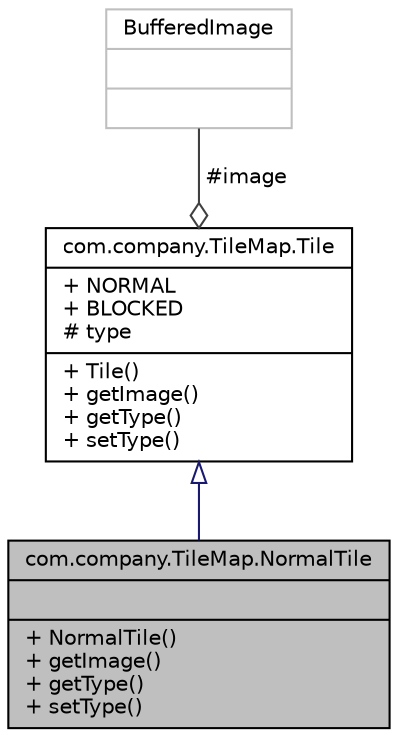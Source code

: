 digraph "com.company.TileMap.NormalTile"
{
 // LATEX_PDF_SIZE
  edge [fontname="Helvetica",fontsize="10",labelfontname="Helvetica",labelfontsize="10"];
  node [fontname="Helvetica",fontsize="10",shape=record];
  Node1 [label="{com.company.TileMap.NormalTile\n||+ NormalTile()\l+ getImage()\l+ getType()\l+ setType()\l}",height=0.2,width=0.4,color="black", fillcolor="grey75", style="filled", fontcolor="black",tooltip=" "];
  Node2 -> Node1 [dir="back",color="midnightblue",fontsize="10",style="solid",arrowtail="onormal",fontname="Helvetica"];
  Node2 [label="{com.company.TileMap.Tile\n|+ NORMAL\l+ BLOCKED\l# type\l|+ Tile()\l+ getImage()\l+ getType()\l+ setType()\l}",height=0.2,width=0.4,color="black", fillcolor="white", style="filled",URL="$classcom_1_1company_1_1_tile_map_1_1_tile.html",tooltip="Realizeaza un Tile generic ce va fi generat cu ajutorul fabricii de Tile-uri."];
  Node3 -> Node2 [color="grey25",fontsize="10",style="solid",label=" #image" ,arrowhead="odiamond",fontname="Helvetica"];
  Node3 [label="{BufferedImage\n||}",height=0.2,width=0.4,color="grey75", fillcolor="white", style="filled",tooltip=" "];
}
